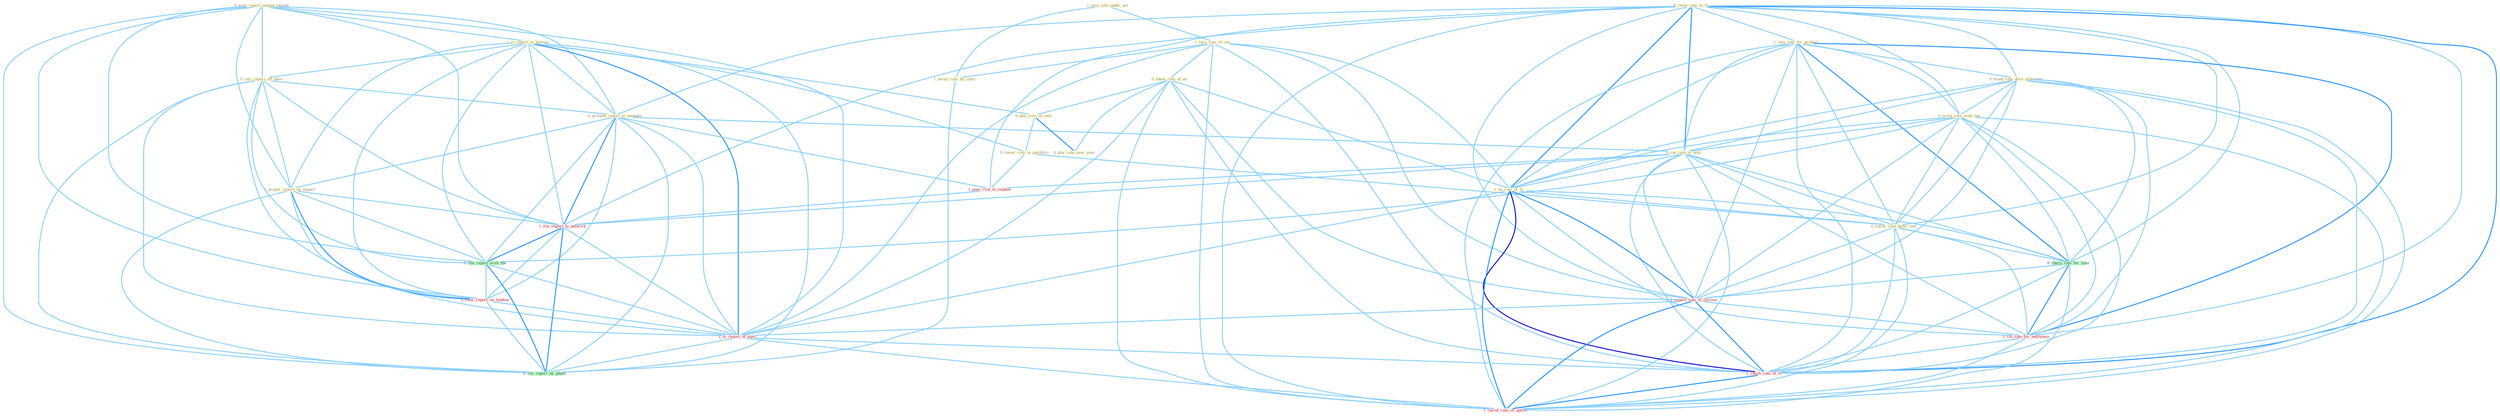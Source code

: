 Graph G{ 
    node
    [shape=polygon,style=filled,width=.5,height=.06,color="#BDFCC9",fixedsize=true,fontsize=4,
    fontcolor="#2f4f4f"];
    {node
    [color="#ffffe0", fontcolor="#8b7d6b"] "1_issu_rule_under_act " "0_seen_report_among_patient " "1_turn_rule_of_citi " "0_reset_rate_to_% " "1_is_report_in_bureau " "0_call_report_off_base " "1_rais_rate_for_product " "0_present_report_to_member " "1_await_rule_by_court " "0_taken_role_of_on " "0_found_rate_dure_othernum " "0_track_rate_with_lag " "0_plai_role_in_ralli " "0_cut_rate_to_hold " "0_lower_risk_in_portfolio " "0_plai_role_over_year " "1_prepar_report_on_impact " "1_ha_rate_of_% " "0_lower_rate_befor_end "}
{node [color="#fff0f5", fontcolor="#b22222"] "1_pose_risk_to_student " "1_file_report_to_network " "1_expect_rate_of_increas " "1_relai_report_on_tendenc " "1_lift_rate_for_entitynam " "1_is_report_of_topic " "1_reach_rate_of_% " "1_calcul_rate_of_option "}
edge [color="#B0E2FF"];

	"1_issu_rule_under_act " -- "1_turn_rule_of_citi " [w="1", color="#87cefa" ];
	"1_issu_rule_under_act " -- "1_await_rule_by_court " [w="1", color="#87cefa" ];
	"0_seen_report_among_patient " -- "1_is_report_in_bureau " [w="1", color="#87cefa" ];
	"0_seen_report_among_patient " -- "0_call_report_off_base " [w="1", color="#87cefa" ];
	"0_seen_report_among_patient " -- "0_present_report_to_member " [w="1", color="#87cefa" ];
	"0_seen_report_among_patient " -- "1_prepar_report_on_impact " [w="1", color="#87cefa" ];
	"0_seen_report_among_patient " -- "1_file_report_to_network " [w="1", color="#87cefa" ];
	"0_seen_report_among_patient " -- "0_file_report_with_the " [w="1", color="#87cefa" ];
	"0_seen_report_among_patient " -- "1_relai_report_on_tendenc " [w="1", color="#87cefa" ];
	"0_seen_report_among_patient " -- "1_is_report_of_topic " [w="1", color="#87cefa" ];
	"0_seen_report_among_patient " -- "0_file_report_by_phone " [w="1", color="#87cefa" ];
	"1_turn_rule_of_citi " -- "1_await_rule_by_court " [w="1", color="#87cefa" ];
	"1_turn_rule_of_citi " -- "0_taken_role_of_on " [w="1", color="#87cefa" ];
	"1_turn_rule_of_citi " -- "1_ha_rate_of_% " [w="1", color="#87cefa" ];
	"1_turn_rule_of_citi " -- "1_expect_rate_of_increas " [w="1", color="#87cefa" ];
	"1_turn_rule_of_citi " -- "1_is_report_of_topic " [w="1", color="#87cefa" ];
	"1_turn_rule_of_citi " -- "1_reach_rate_of_% " [w="1", color="#87cefa" ];
	"1_turn_rule_of_citi " -- "1_calcul_rate_of_option " [w="1", color="#87cefa" ];
	"0_reset_rate_to_% " -- "1_rais_rate_for_product " [w="1", color="#87cefa" ];
	"0_reset_rate_to_% " -- "0_present_report_to_member " [w="1", color="#87cefa" ];
	"0_reset_rate_to_% " -- "0_found_rate_dure_othernum " [w="1", color="#87cefa" ];
	"0_reset_rate_to_% " -- "0_track_rate_with_lag " [w="1", color="#87cefa" ];
	"0_reset_rate_to_% " -- "0_cut_rate_to_hold " [w="2", color="#1e90ff" , len=0.8];
	"0_reset_rate_to_% " -- "1_ha_rate_of_% " [w="2", color="#1e90ff" , len=0.8];
	"0_reset_rate_to_% " -- "0_lower_rate_befor_end " [w="1", color="#87cefa" ];
	"0_reset_rate_to_% " -- "1_pose_risk_to_student " [w="1", color="#87cefa" ];
	"0_reset_rate_to_% " -- "1_file_report_to_network " [w="1", color="#87cefa" ];
	"0_reset_rate_to_% " -- "0_charg_rate_for_time " [w="1", color="#87cefa" ];
	"0_reset_rate_to_% " -- "1_expect_rate_of_increas " [w="1", color="#87cefa" ];
	"0_reset_rate_to_% " -- "1_lift_rate_for_entitynam " [w="1", color="#87cefa" ];
	"0_reset_rate_to_% " -- "1_reach_rate_of_% " [w="2", color="#1e90ff" , len=0.8];
	"0_reset_rate_to_% " -- "1_calcul_rate_of_option " [w="1", color="#87cefa" ];
	"1_is_report_in_bureau " -- "0_call_report_off_base " [w="1", color="#87cefa" ];
	"1_is_report_in_bureau " -- "0_present_report_to_member " [w="1", color="#87cefa" ];
	"1_is_report_in_bureau " -- "0_plai_role_in_ralli " [w="1", color="#87cefa" ];
	"1_is_report_in_bureau " -- "0_lower_risk_in_portfolio " [w="1", color="#87cefa" ];
	"1_is_report_in_bureau " -- "1_prepar_report_on_impact " [w="1", color="#87cefa" ];
	"1_is_report_in_bureau " -- "1_file_report_to_network " [w="1", color="#87cefa" ];
	"1_is_report_in_bureau " -- "0_file_report_with_the " [w="1", color="#87cefa" ];
	"1_is_report_in_bureau " -- "1_relai_report_on_tendenc " [w="1", color="#87cefa" ];
	"1_is_report_in_bureau " -- "1_is_report_of_topic " [w="2", color="#1e90ff" , len=0.8];
	"1_is_report_in_bureau " -- "0_file_report_by_phone " [w="1", color="#87cefa" ];
	"0_call_report_off_base " -- "0_present_report_to_member " [w="1", color="#87cefa" ];
	"0_call_report_off_base " -- "1_prepar_report_on_impact " [w="1", color="#87cefa" ];
	"0_call_report_off_base " -- "1_file_report_to_network " [w="1", color="#87cefa" ];
	"0_call_report_off_base " -- "0_file_report_with_the " [w="1", color="#87cefa" ];
	"0_call_report_off_base " -- "1_relai_report_on_tendenc " [w="1", color="#87cefa" ];
	"0_call_report_off_base " -- "1_is_report_of_topic " [w="1", color="#87cefa" ];
	"0_call_report_off_base " -- "0_file_report_by_phone " [w="1", color="#87cefa" ];
	"1_rais_rate_for_product " -- "0_found_rate_dure_othernum " [w="1", color="#87cefa" ];
	"1_rais_rate_for_product " -- "0_track_rate_with_lag " [w="1", color="#87cefa" ];
	"1_rais_rate_for_product " -- "0_cut_rate_to_hold " [w="1", color="#87cefa" ];
	"1_rais_rate_for_product " -- "1_ha_rate_of_% " [w="1", color="#87cefa" ];
	"1_rais_rate_for_product " -- "0_lower_rate_befor_end " [w="1", color="#87cefa" ];
	"1_rais_rate_for_product " -- "0_charg_rate_for_time " [w="2", color="#1e90ff" , len=0.8];
	"1_rais_rate_for_product " -- "1_expect_rate_of_increas " [w="1", color="#87cefa" ];
	"1_rais_rate_for_product " -- "1_lift_rate_for_entitynam " [w="2", color="#1e90ff" , len=0.8];
	"1_rais_rate_for_product " -- "1_reach_rate_of_% " [w="1", color="#87cefa" ];
	"1_rais_rate_for_product " -- "1_calcul_rate_of_option " [w="1", color="#87cefa" ];
	"0_present_report_to_member " -- "0_cut_rate_to_hold " [w="1", color="#87cefa" ];
	"0_present_report_to_member " -- "1_prepar_report_on_impact " [w="1", color="#87cefa" ];
	"0_present_report_to_member " -- "1_pose_risk_to_student " [w="1", color="#87cefa" ];
	"0_present_report_to_member " -- "1_file_report_to_network " [w="2", color="#1e90ff" , len=0.8];
	"0_present_report_to_member " -- "0_file_report_with_the " [w="1", color="#87cefa" ];
	"0_present_report_to_member " -- "1_relai_report_on_tendenc " [w="1", color="#87cefa" ];
	"0_present_report_to_member " -- "1_is_report_of_topic " [w="1", color="#87cefa" ];
	"0_present_report_to_member " -- "0_file_report_by_phone " [w="1", color="#87cefa" ];
	"1_await_rule_by_court " -- "0_file_report_by_phone " [w="1", color="#87cefa" ];
	"0_taken_role_of_on " -- "0_plai_role_in_ralli " [w="1", color="#87cefa" ];
	"0_taken_role_of_on " -- "0_plai_role_over_year " [w="1", color="#87cefa" ];
	"0_taken_role_of_on " -- "1_ha_rate_of_% " [w="1", color="#87cefa" ];
	"0_taken_role_of_on " -- "1_expect_rate_of_increas " [w="1", color="#87cefa" ];
	"0_taken_role_of_on " -- "1_is_report_of_topic " [w="1", color="#87cefa" ];
	"0_taken_role_of_on " -- "1_reach_rate_of_% " [w="1", color="#87cefa" ];
	"0_taken_role_of_on " -- "1_calcul_rate_of_option " [w="1", color="#87cefa" ];
	"0_found_rate_dure_othernum " -- "0_track_rate_with_lag " [w="1", color="#87cefa" ];
	"0_found_rate_dure_othernum " -- "0_cut_rate_to_hold " [w="1", color="#87cefa" ];
	"0_found_rate_dure_othernum " -- "1_ha_rate_of_% " [w="1", color="#87cefa" ];
	"0_found_rate_dure_othernum " -- "0_lower_rate_befor_end " [w="1", color="#87cefa" ];
	"0_found_rate_dure_othernum " -- "0_charg_rate_for_time " [w="1", color="#87cefa" ];
	"0_found_rate_dure_othernum " -- "1_expect_rate_of_increas " [w="1", color="#87cefa" ];
	"0_found_rate_dure_othernum " -- "1_lift_rate_for_entitynam " [w="1", color="#87cefa" ];
	"0_found_rate_dure_othernum " -- "1_reach_rate_of_% " [w="1", color="#87cefa" ];
	"0_found_rate_dure_othernum " -- "1_calcul_rate_of_option " [w="1", color="#87cefa" ];
	"0_track_rate_with_lag " -- "0_cut_rate_to_hold " [w="1", color="#87cefa" ];
	"0_track_rate_with_lag " -- "1_ha_rate_of_% " [w="1", color="#87cefa" ];
	"0_track_rate_with_lag " -- "0_lower_rate_befor_end " [w="1", color="#87cefa" ];
	"0_track_rate_with_lag " -- "0_file_report_with_the " [w="1", color="#87cefa" ];
	"0_track_rate_with_lag " -- "0_charg_rate_for_time " [w="1", color="#87cefa" ];
	"0_track_rate_with_lag " -- "1_expect_rate_of_increas " [w="1", color="#87cefa" ];
	"0_track_rate_with_lag " -- "1_lift_rate_for_entitynam " [w="1", color="#87cefa" ];
	"0_track_rate_with_lag " -- "1_reach_rate_of_% " [w="1", color="#87cefa" ];
	"0_track_rate_with_lag " -- "1_calcul_rate_of_option " [w="1", color="#87cefa" ];
	"0_plai_role_in_ralli " -- "0_lower_risk_in_portfolio " [w="1", color="#87cefa" ];
	"0_plai_role_in_ralli " -- "0_plai_role_over_year " [w="2", color="#1e90ff" , len=0.8];
	"0_cut_rate_to_hold " -- "1_ha_rate_of_% " [w="1", color="#87cefa" ];
	"0_cut_rate_to_hold " -- "0_lower_rate_befor_end " [w="1", color="#87cefa" ];
	"0_cut_rate_to_hold " -- "1_pose_risk_to_student " [w="1", color="#87cefa" ];
	"0_cut_rate_to_hold " -- "1_file_report_to_network " [w="1", color="#87cefa" ];
	"0_cut_rate_to_hold " -- "0_charg_rate_for_time " [w="1", color="#87cefa" ];
	"0_cut_rate_to_hold " -- "1_expect_rate_of_increas " [w="1", color="#87cefa" ];
	"0_cut_rate_to_hold " -- "1_lift_rate_for_entitynam " [w="1", color="#87cefa" ];
	"0_cut_rate_to_hold " -- "1_reach_rate_of_% " [w="1", color="#87cefa" ];
	"0_cut_rate_to_hold " -- "1_calcul_rate_of_option " [w="1", color="#87cefa" ];
	"0_lower_risk_in_portfolio " -- "0_lower_rate_befor_end " [w="1", color="#87cefa" ];
	"0_lower_risk_in_portfolio " -- "1_pose_risk_to_student " [w="1", color="#87cefa" ];
	"1_prepar_report_on_impact " -- "1_file_report_to_network " [w="1", color="#87cefa" ];
	"1_prepar_report_on_impact " -- "0_file_report_with_the " [w="1", color="#87cefa" ];
	"1_prepar_report_on_impact " -- "1_relai_report_on_tendenc " [w="2", color="#1e90ff" , len=0.8];
	"1_prepar_report_on_impact " -- "1_is_report_of_topic " [w="1", color="#87cefa" ];
	"1_prepar_report_on_impact " -- "0_file_report_by_phone " [w="1", color="#87cefa" ];
	"1_ha_rate_of_% " -- "0_lower_rate_befor_end " [w="1", color="#87cefa" ];
	"1_ha_rate_of_% " -- "0_charg_rate_for_time " [w="1", color="#87cefa" ];
	"1_ha_rate_of_% " -- "1_expect_rate_of_increas " [w="2", color="#1e90ff" , len=0.8];
	"1_ha_rate_of_% " -- "1_lift_rate_for_entitynam " [w="1", color="#87cefa" ];
	"1_ha_rate_of_% " -- "1_is_report_of_topic " [w="1", color="#87cefa" ];
	"1_ha_rate_of_% " -- "1_reach_rate_of_% " [w="3", color="#0000cd" , len=0.6];
	"1_ha_rate_of_% " -- "1_calcul_rate_of_option " [w="2", color="#1e90ff" , len=0.8];
	"0_lower_rate_befor_end " -- "0_charg_rate_for_time " [w="1", color="#87cefa" ];
	"0_lower_rate_befor_end " -- "1_expect_rate_of_increas " [w="1", color="#87cefa" ];
	"0_lower_rate_befor_end " -- "1_lift_rate_for_entitynam " [w="1", color="#87cefa" ];
	"0_lower_rate_befor_end " -- "1_reach_rate_of_% " [w="1", color="#87cefa" ];
	"0_lower_rate_befor_end " -- "1_calcul_rate_of_option " [w="1", color="#87cefa" ];
	"1_pose_risk_to_student " -- "1_file_report_to_network " [w="1", color="#87cefa" ];
	"1_file_report_to_network " -- "0_file_report_with_the " [w="2", color="#1e90ff" , len=0.8];
	"1_file_report_to_network " -- "1_relai_report_on_tendenc " [w="1", color="#87cefa" ];
	"1_file_report_to_network " -- "1_is_report_of_topic " [w="1", color="#87cefa" ];
	"1_file_report_to_network " -- "0_file_report_by_phone " [w="2", color="#1e90ff" , len=0.8];
	"0_file_report_with_the " -- "1_relai_report_on_tendenc " [w="1", color="#87cefa" ];
	"0_file_report_with_the " -- "1_is_report_of_topic " [w="1", color="#87cefa" ];
	"0_file_report_with_the " -- "0_file_report_by_phone " [w="2", color="#1e90ff" , len=0.8];
	"0_charg_rate_for_time " -- "1_expect_rate_of_increas " [w="1", color="#87cefa" ];
	"0_charg_rate_for_time " -- "1_lift_rate_for_entitynam " [w="2", color="#1e90ff" , len=0.8];
	"0_charg_rate_for_time " -- "1_reach_rate_of_% " [w="1", color="#87cefa" ];
	"0_charg_rate_for_time " -- "1_calcul_rate_of_option " [w="1", color="#87cefa" ];
	"1_expect_rate_of_increas " -- "1_lift_rate_for_entitynam " [w="1", color="#87cefa" ];
	"1_expect_rate_of_increas " -- "1_is_report_of_topic " [w="1", color="#87cefa" ];
	"1_expect_rate_of_increas " -- "1_reach_rate_of_% " [w="2", color="#1e90ff" , len=0.8];
	"1_expect_rate_of_increas " -- "1_calcul_rate_of_option " [w="2", color="#1e90ff" , len=0.8];
	"1_relai_report_on_tendenc " -- "1_is_report_of_topic " [w="1", color="#87cefa" ];
	"1_relai_report_on_tendenc " -- "0_file_report_by_phone " [w="1", color="#87cefa" ];
	"1_lift_rate_for_entitynam " -- "1_reach_rate_of_% " [w="1", color="#87cefa" ];
	"1_lift_rate_for_entitynam " -- "1_calcul_rate_of_option " [w="1", color="#87cefa" ];
	"1_is_report_of_topic " -- "1_reach_rate_of_% " [w="1", color="#87cefa" ];
	"1_is_report_of_topic " -- "0_file_report_by_phone " [w="1", color="#87cefa" ];
	"1_is_report_of_topic " -- "1_calcul_rate_of_option " [w="1", color="#87cefa" ];
	"1_reach_rate_of_% " -- "1_calcul_rate_of_option " [w="2", color="#1e90ff" , len=0.8];
}
